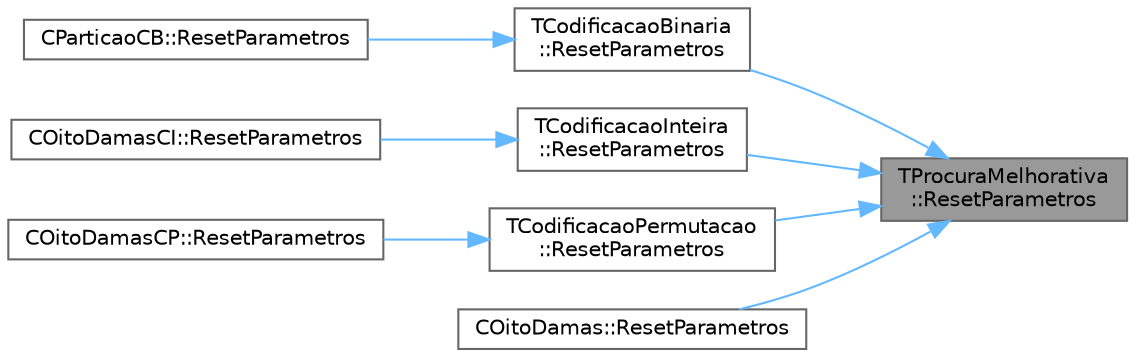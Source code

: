 digraph "TProcuraMelhorativa::ResetParametros"
{
 // LATEX_PDF_SIZE
  bgcolor="transparent";
  edge [fontname=Helvetica,fontsize=10,labelfontname=Helvetica,labelfontsize=10];
  node [fontname=Helvetica,fontsize=10,shape=box,height=0.2,width=0.4];
  rankdir="RL";
  Node1 [id="Node000001",label="TProcuraMelhorativa\l::ResetParametros",height=0.2,width=0.4,color="gray40", fillcolor="grey60", style="filled", fontcolor="black",tooltip="Inicializa os parametros, indicadores e instâncias."];
  Node1 -> Node2 [id="edge1_Node000001_Node000002",dir="back",color="steelblue1",style="solid",tooltip=" "];
  Node2 [id="Node000002",label="TCodificacaoBinaria\l::ResetParametros",height=0.2,width=0.4,color="grey40", fillcolor="white", style="filled",URL="$classTCodificacaoBinaria.html#a2fac1dbb30a1e109803559213001267b",tooltip="Inicializa os parametros, indicadores e instâncias."];
  Node2 -> Node3 [id="edge2_Node000002_Node000003",dir="back",color="steelblue1",style="solid",tooltip=" "];
  Node3 [id="Node000003",label="CParticaoCB::ResetParametros",height=0.2,width=0.4,color="grey40", fillcolor="white", style="filled",URL="$classCParticaoCB.html#a41dc438c16b823fd1b20cbd61a7396ed",tooltip="Inicializa os parametros, indicadores e instâncias."];
  Node1 -> Node4 [id="edge3_Node000001_Node000004",dir="back",color="steelblue1",style="solid",tooltip=" "];
  Node4 [id="Node000004",label="TCodificacaoInteira\l::ResetParametros",height=0.2,width=0.4,color="grey40", fillcolor="white", style="filled",URL="$classTCodificacaoInteira.html#a5100a41aeaae385245b0cf8f493615a3",tooltip="Inicializa os parametros, indicadores e instâncias."];
  Node4 -> Node5 [id="edge4_Node000004_Node000005",dir="back",color="steelblue1",style="solid",tooltip=" "];
  Node5 [id="Node000005",label="COitoDamasCI::ResetParametros",height=0.2,width=0.4,color="grey40", fillcolor="white", style="filled",URL="$classCOitoDamasCI.html#ac8954b7751c740cb0489b98a74142827",tooltip="Inicializa os parametros, indicadores e instâncias."];
  Node1 -> Node6 [id="edge5_Node000001_Node000006",dir="back",color="steelblue1",style="solid",tooltip=" "];
  Node6 [id="Node000006",label="TCodificacaoPermutacao\l::ResetParametros",height=0.2,width=0.4,color="grey40", fillcolor="white", style="filled",URL="$classTCodificacaoPermutacao.html#adc0c8bcf59133f55ff83efca45c6f79d",tooltip="Inicializa os parametros, indicadores e instâncias."];
  Node6 -> Node7 [id="edge6_Node000006_Node000007",dir="back",color="steelblue1",style="solid",tooltip=" "];
  Node7 [id="Node000007",label="COitoDamasCP::ResetParametros",height=0.2,width=0.4,color="grey40", fillcolor="white", style="filled",URL="$classCOitoDamasCP.html#a9eba2f6a84513cd1b62021362241d3fc",tooltip="Inicializa os parametros, indicadores e instâncias."];
  Node1 -> Node8 [id="edge7_Node000001_Node000008",dir="back",color="steelblue1",style="solid",tooltip=" "];
  Node8 [id="Node000008",label="COitoDamas::ResetParametros",height=0.2,width=0.4,color="grey40", fillcolor="white", style="filled",URL="$classCOitoDamas.html#ae488eaff0a5ffaed4b98b5b730cbccdf",tooltip="Inicializa os parametros, indicadores e instâncias."];
}
